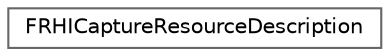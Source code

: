 digraph "Graphical Class Hierarchy"
{
 // INTERACTIVE_SVG=YES
 // LATEX_PDF_SIZE
  bgcolor="transparent";
  edge [fontname=Helvetica,fontsize=10,labelfontname=Helvetica,labelfontsize=10];
  node [fontname=Helvetica,fontsize=10,shape=box,height=0.2,width=0.4];
  rankdir="LR";
  Node0 [id="Node000000",label="FRHICaptureResourceDescription",height=0.2,width=0.4,color="grey40", fillcolor="white", style="filled",URL="$d2/dc4/structFRHICaptureResourceDescription.html",tooltip="Type of cropping."];
}
